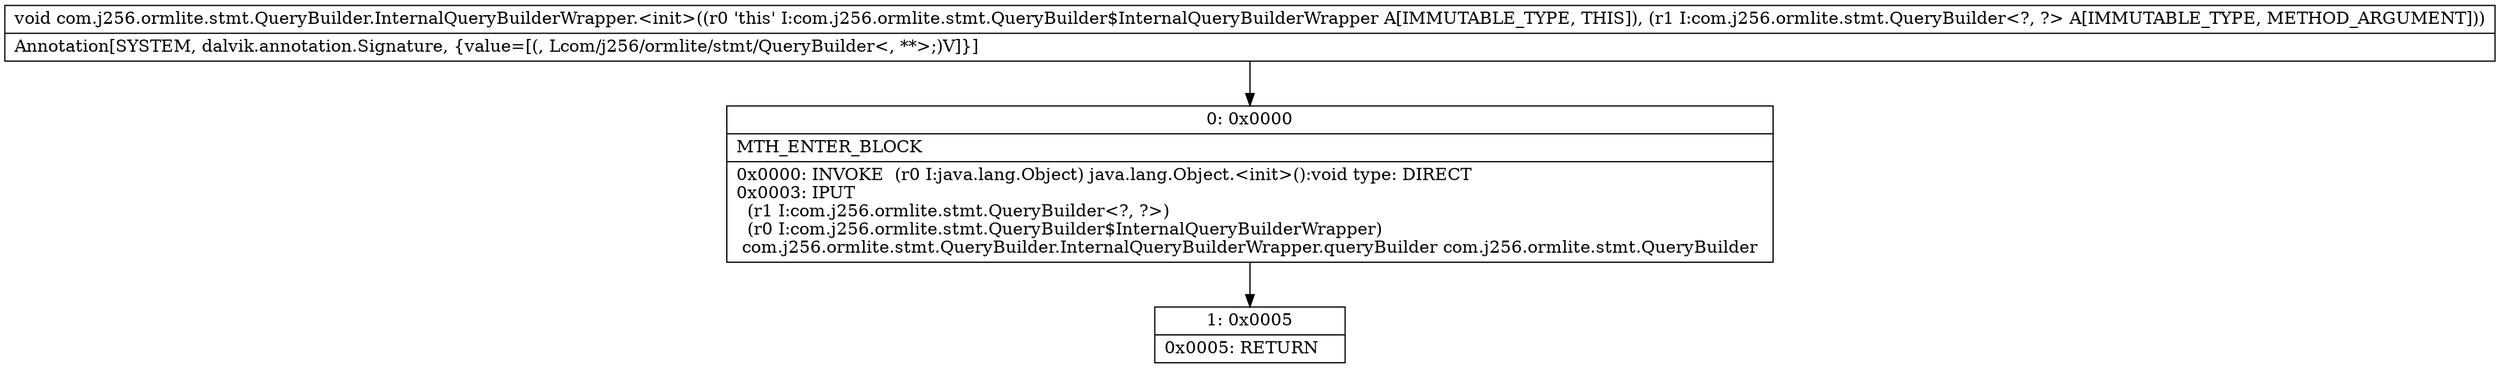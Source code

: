 digraph "CFG forcom.j256.ormlite.stmt.QueryBuilder.InternalQueryBuilderWrapper.\<init\>(Lcom\/j256\/ormlite\/stmt\/QueryBuilder;)V" {
Node_0 [shape=record,label="{0\:\ 0x0000|MTH_ENTER_BLOCK\l|0x0000: INVOKE  (r0 I:java.lang.Object) java.lang.Object.\<init\>():void type: DIRECT \l0x0003: IPUT  \l  (r1 I:com.j256.ormlite.stmt.QueryBuilder\<?, ?\>)\l  (r0 I:com.j256.ormlite.stmt.QueryBuilder$InternalQueryBuilderWrapper)\l com.j256.ormlite.stmt.QueryBuilder.InternalQueryBuilderWrapper.queryBuilder com.j256.ormlite.stmt.QueryBuilder \l}"];
Node_1 [shape=record,label="{1\:\ 0x0005|0x0005: RETURN   \l}"];
MethodNode[shape=record,label="{void com.j256.ormlite.stmt.QueryBuilder.InternalQueryBuilderWrapper.\<init\>((r0 'this' I:com.j256.ormlite.stmt.QueryBuilder$InternalQueryBuilderWrapper A[IMMUTABLE_TYPE, THIS]), (r1 I:com.j256.ormlite.stmt.QueryBuilder\<?, ?\> A[IMMUTABLE_TYPE, METHOD_ARGUMENT]))  | Annotation[SYSTEM, dalvik.annotation.Signature, \{value=[(, Lcom\/j256\/ormlite\/stmt\/QueryBuilder\<, **\>;)V]\}]\l}"];
MethodNode -> Node_0;
Node_0 -> Node_1;
}


